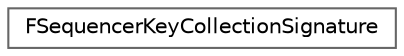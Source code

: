 digraph "Graphical Class Hierarchy"
{
 // INTERACTIVE_SVG=YES
 // LATEX_PDF_SIZE
  bgcolor="transparent";
  edge [fontname=Helvetica,fontsize=10,labelfontname=Helvetica,labelfontsize=10];
  node [fontname=Helvetica,fontsize=10,shape=box,height=0.2,width=0.4];
  rankdir="LR";
  Node0 [id="Node000000",label="FSequencerKeyCollectionSignature",height=0.2,width=0.4,color="grey40", fillcolor="white", style="filled",URL="$d5/ddd/structFSequencerKeyCollectionSignature.html",tooltip=" "];
}
